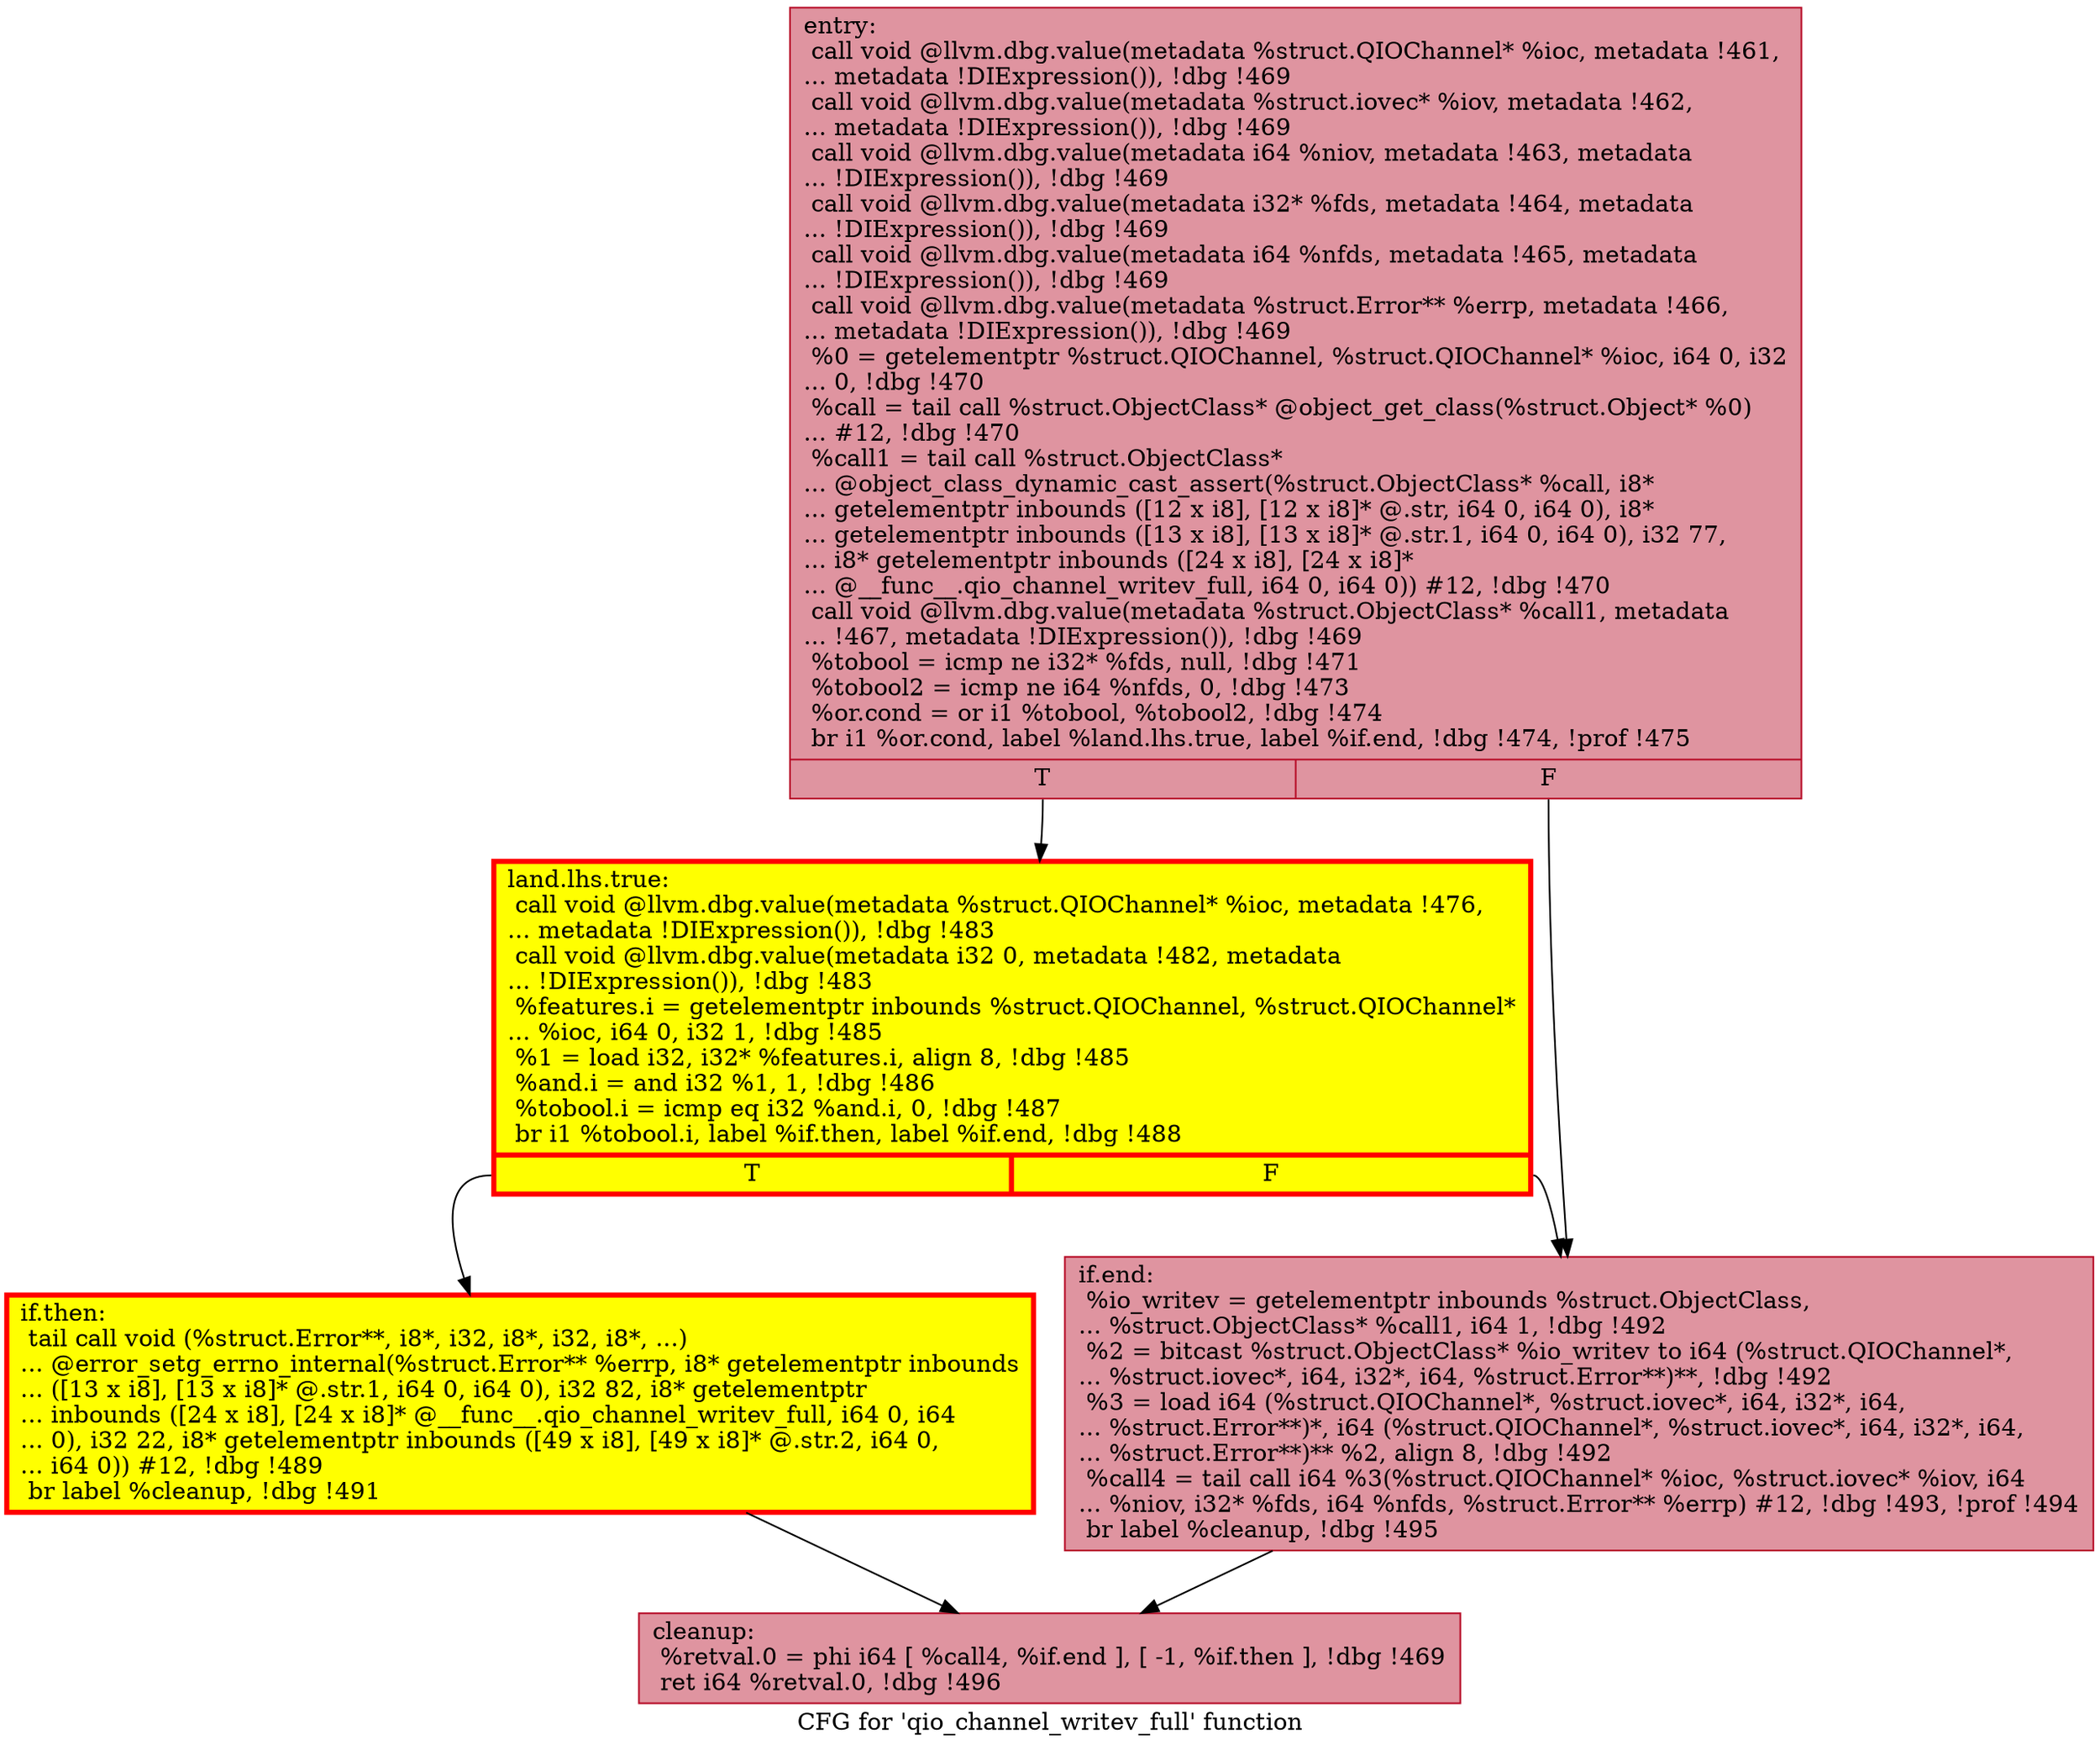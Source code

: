 digraph "CFG for 'qio_channel_writev_full' function" {
	label="CFG for 'qio_channel_writev_full' function";

	Node0x55e26236cfa0 [shape=record,color="#b70d28ff", style=filled, fillcolor="#b70d2870",label="{entry:\l  call void @llvm.dbg.value(metadata %struct.QIOChannel* %ioc, metadata !461,\l... metadata !DIExpression()), !dbg !469\l  call void @llvm.dbg.value(metadata %struct.iovec* %iov, metadata !462,\l... metadata !DIExpression()), !dbg !469\l  call void @llvm.dbg.value(metadata i64 %niov, metadata !463, metadata\l... !DIExpression()), !dbg !469\l  call void @llvm.dbg.value(metadata i32* %fds, metadata !464, metadata\l... !DIExpression()), !dbg !469\l  call void @llvm.dbg.value(metadata i64 %nfds, metadata !465, metadata\l... !DIExpression()), !dbg !469\l  call void @llvm.dbg.value(metadata %struct.Error** %errp, metadata !466,\l... metadata !DIExpression()), !dbg !469\l  %0 = getelementptr %struct.QIOChannel, %struct.QIOChannel* %ioc, i64 0, i32\l... 0, !dbg !470\l  %call = tail call %struct.ObjectClass* @object_get_class(%struct.Object* %0)\l... #12, !dbg !470\l  %call1 = tail call %struct.ObjectClass*\l... @object_class_dynamic_cast_assert(%struct.ObjectClass* %call, i8*\l... getelementptr inbounds ([12 x i8], [12 x i8]* @.str, i64 0, i64 0), i8*\l... getelementptr inbounds ([13 x i8], [13 x i8]* @.str.1, i64 0, i64 0), i32 77,\l... i8* getelementptr inbounds ([24 x i8], [24 x i8]*\l... @__func__.qio_channel_writev_full, i64 0, i64 0)) #12, !dbg !470\l  call void @llvm.dbg.value(metadata %struct.ObjectClass* %call1, metadata\l... !467, metadata !DIExpression()), !dbg !469\l  %tobool = icmp ne i32* %fds, null, !dbg !471\l  %tobool2 = icmp ne i64 %nfds, 0, !dbg !473\l  %or.cond = or i1 %tobool, %tobool2, !dbg !474\l  br i1 %or.cond, label %land.lhs.true, label %if.end, !dbg !474, !prof !475\l|{<s0>T|<s1>F}}"];
	Node0x55e26236cfa0:s0 -> Node0x55e2621e5370;
	Node0x55e26236cfa0:s1 -> Node0x55e2621e5300;
	Node0x55e2621e5370 [shape=record,penwidth=3.0, style="filled", color="red", fillcolor="yellow",label="{land.lhs.true:                                    \l  call void @llvm.dbg.value(metadata %struct.QIOChannel* %ioc, metadata !476,\l... metadata !DIExpression()), !dbg !483\l  call void @llvm.dbg.value(metadata i32 0, metadata !482, metadata\l... !DIExpression()), !dbg !483\l  %features.i = getelementptr inbounds %struct.QIOChannel, %struct.QIOChannel*\l... %ioc, i64 0, i32 1, !dbg !485\l  %1 = load i32, i32* %features.i, align 8, !dbg !485\l  %and.i = and i32 %1, 1, !dbg !486\l  %tobool.i = icmp eq i32 %and.i, 0, !dbg !487\l  br i1 %tobool.i, label %if.then, label %if.end, !dbg !488\l|{<s0>T|<s1>F}}"];
	Node0x55e2621e5370:s0 -> Node0x55e2621e5020;
	Node0x55e2621e5370:s1 -> Node0x55e2621e5300;
	Node0x55e2621e5020 [shape=record,penwidth=3.0, style="filled", color="red", fillcolor="yellow",label="{if.then:                                          \l  tail call void (%struct.Error**, i8*, i32, i8*, i32, i8*, ...)\l... @error_setg_errno_internal(%struct.Error** %errp, i8* getelementptr inbounds\l... ([13 x i8], [13 x i8]* @.str.1, i64 0, i64 0), i32 82, i8* getelementptr\l... inbounds ([24 x i8], [24 x i8]* @__func__.qio_channel_writev_full, i64 0, i64\l... 0), i32 22, i8* getelementptr inbounds ([49 x i8], [49 x i8]* @.str.2, i64 0,\l... i64 0)) #12, !dbg !489\l  br label %cleanup, !dbg !491\l}"];
	Node0x55e2621e5020 -> Node0x55e2623799d0;
	Node0x55e2621e5300 [shape=record,color="#b70d28ff", style=filled, fillcolor="#b70d2870",label="{if.end:                                           \l  %io_writev = getelementptr inbounds %struct.ObjectClass,\l... %struct.ObjectClass* %call1, i64 1, !dbg !492\l  %2 = bitcast %struct.ObjectClass* %io_writev to i64 (%struct.QIOChannel*,\l... %struct.iovec*, i64, i32*, i64, %struct.Error**)**, !dbg !492\l  %3 = load i64 (%struct.QIOChannel*, %struct.iovec*, i64, i32*, i64,\l... %struct.Error**)*, i64 (%struct.QIOChannel*, %struct.iovec*, i64, i32*, i64,\l... %struct.Error**)** %2, align 8, !dbg !492\l  %call4 = tail call i64 %3(%struct.QIOChannel* %ioc, %struct.iovec* %iov, i64\l... %niov, i32* %fds, i64 %nfds, %struct.Error** %errp) #12, !dbg !493, !prof !494\l  br label %cleanup, !dbg !495\l}"];
	Node0x55e2621e5300 -> Node0x55e2623799d0;
	Node0x55e2623799d0 [shape=record,color="#b70d28ff", style=filled, fillcolor="#b70d2870",label="{cleanup:                                          \l  %retval.0 = phi i64 [ %call4, %if.end ], [ -1, %if.then ], !dbg !469\l  ret i64 %retval.0, !dbg !496\l}"];
}
